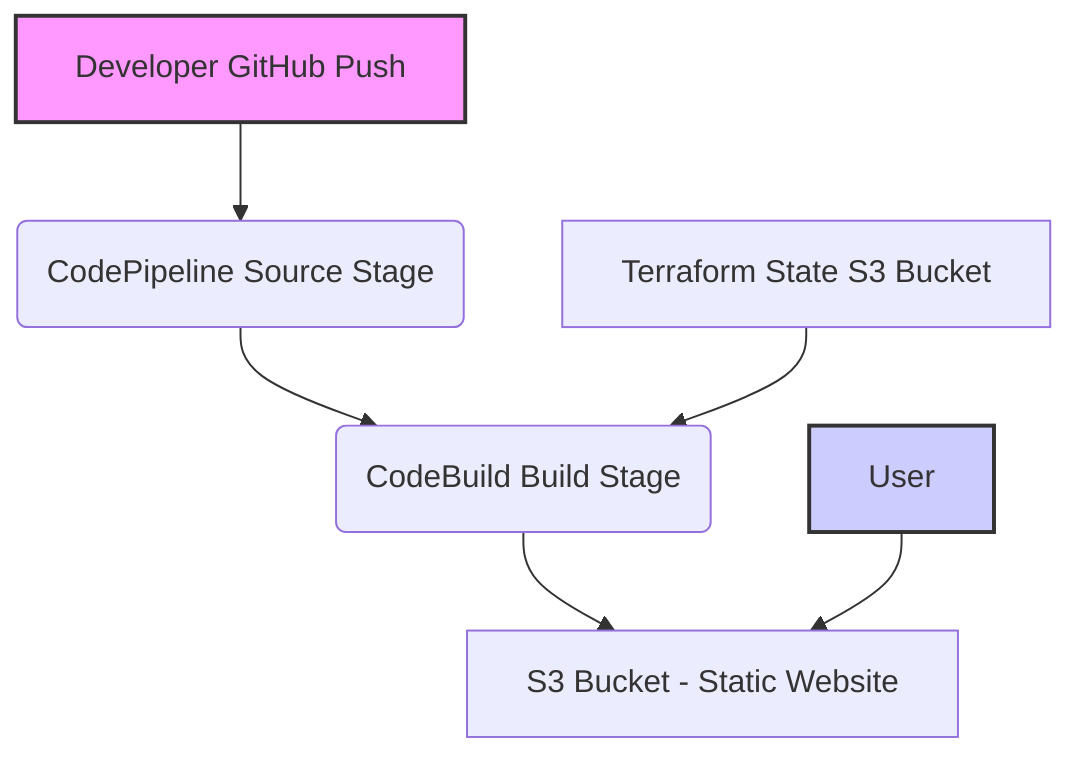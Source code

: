 graph TD
    A[Developer GitHub Push] --> B(CodePipeline Source Stage);
    B --> C(CodeBuild Build Stage);
    C --> D[S3 Bucket - Static Website];
    E[User] --> D;
    F[Terraform State S3 Bucket] --> C;
    style A fill:#f9f,stroke:#333,stroke-width:2px
    style E fill:#ccf,stroke:#333,stroke-width:2px